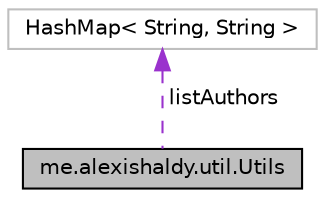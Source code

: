 digraph "me.alexishaldy.util.Utils"
{
  edge [fontname="Helvetica",fontsize="10",labelfontname="Helvetica",labelfontsize="10"];
  node [fontname="Helvetica",fontsize="10",shape=record];
  Node1 [label="me.alexishaldy.util.Utils",height=0.2,width=0.4,color="black", fillcolor="grey75", style="filled", fontcolor="black"];
  Node2 -> Node1 [dir="back",color="darkorchid3",fontsize="10",style="dashed",label=" listAuthors" ,fontname="Helvetica"];
  Node2 [label="HashMap\< String, String \>",height=0.2,width=0.4,color="grey75", fillcolor="white", style="filled"];
}
